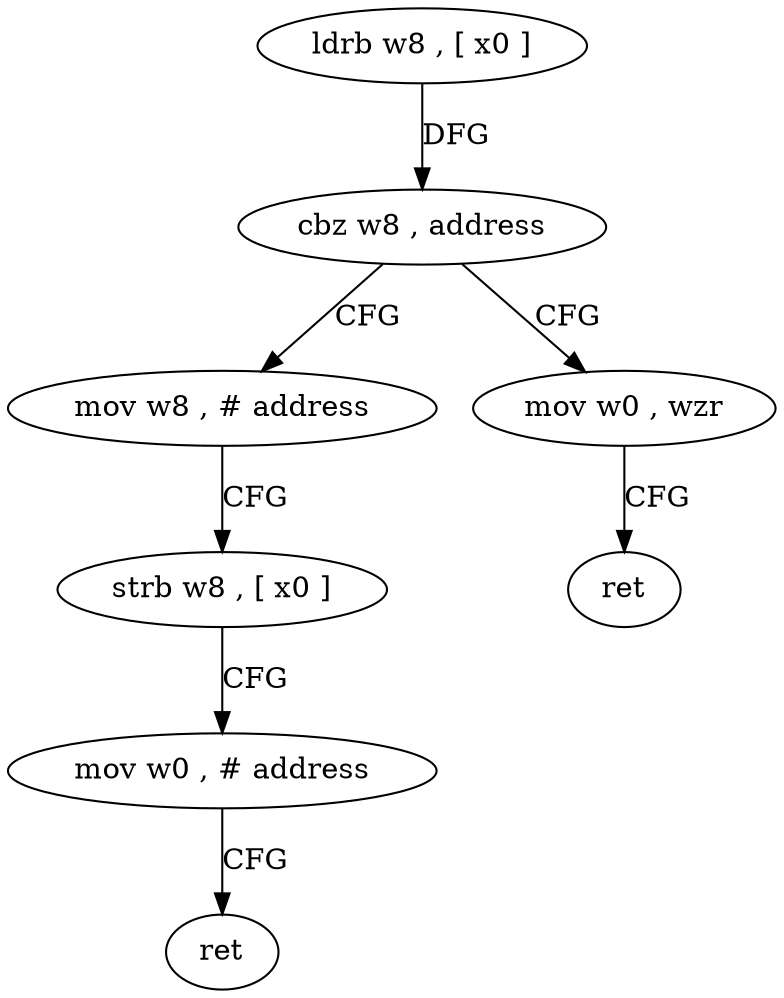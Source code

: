 digraph "func" {
"164196" [label = "ldrb w8 , [ x0 ]" ]
"164200" [label = "cbz w8 , address" ]
"164212" [label = "mov w8 , # address" ]
"164204" [label = "mov w0 , wzr" ]
"164216" [label = "strb w8 , [ x0 ]" ]
"164220" [label = "mov w0 , # address" ]
"164224" [label = "ret" ]
"164208" [label = "ret" ]
"164196" -> "164200" [ label = "DFG" ]
"164200" -> "164212" [ label = "CFG" ]
"164200" -> "164204" [ label = "CFG" ]
"164212" -> "164216" [ label = "CFG" ]
"164204" -> "164208" [ label = "CFG" ]
"164216" -> "164220" [ label = "CFG" ]
"164220" -> "164224" [ label = "CFG" ]
}
